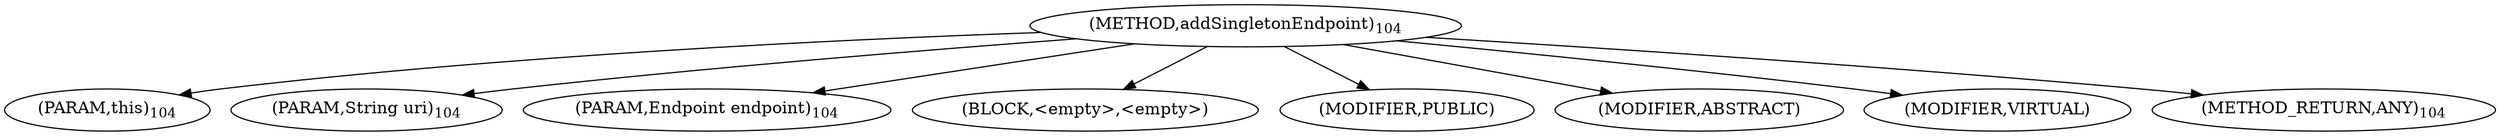 digraph "addSingletonEndpoint" {  
"88" [label = <(METHOD,addSingletonEndpoint)<SUB>104</SUB>> ]
"89" [label = <(PARAM,this)<SUB>104</SUB>> ]
"90" [label = <(PARAM,String uri)<SUB>104</SUB>> ]
"91" [label = <(PARAM,Endpoint endpoint)<SUB>104</SUB>> ]
"92" [label = <(BLOCK,&lt;empty&gt;,&lt;empty&gt;)> ]
"93" [label = <(MODIFIER,PUBLIC)> ]
"94" [label = <(MODIFIER,ABSTRACT)> ]
"95" [label = <(MODIFIER,VIRTUAL)> ]
"96" [label = <(METHOD_RETURN,ANY)<SUB>104</SUB>> ]
  "88" -> "89" 
  "88" -> "90" 
  "88" -> "91" 
  "88" -> "92" 
  "88" -> "93" 
  "88" -> "94" 
  "88" -> "95" 
  "88" -> "96" 
}
